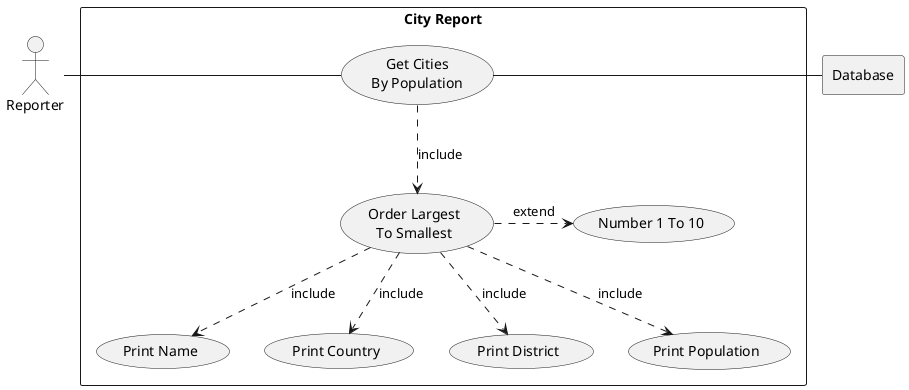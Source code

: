 @startuml

actor rep as "Reporter"

rectangle Database

rectangle "City Report" {
    usecase UC1 as "Get Cities
    By Population"

    usecase UC2 as "Order Largest
    To Smallest"

    usecase UC3 as "Number 1 To 10"

    usecase UCa as "Print Name"
    usecase UCb as "Print Country"
    usecase UCc as "Print District"
    usecase UCd as "Print Population"

    rep - UC1
    UC1 ..> UC2 : include
    UC2 ..> UCa : include
    UC2 ..> UCb : include
    UC2 ..> UCc : include
    UC2 ..> UCd : include

    UC2 .> UC3 : extend
    UC1 - Database
}
@enduml